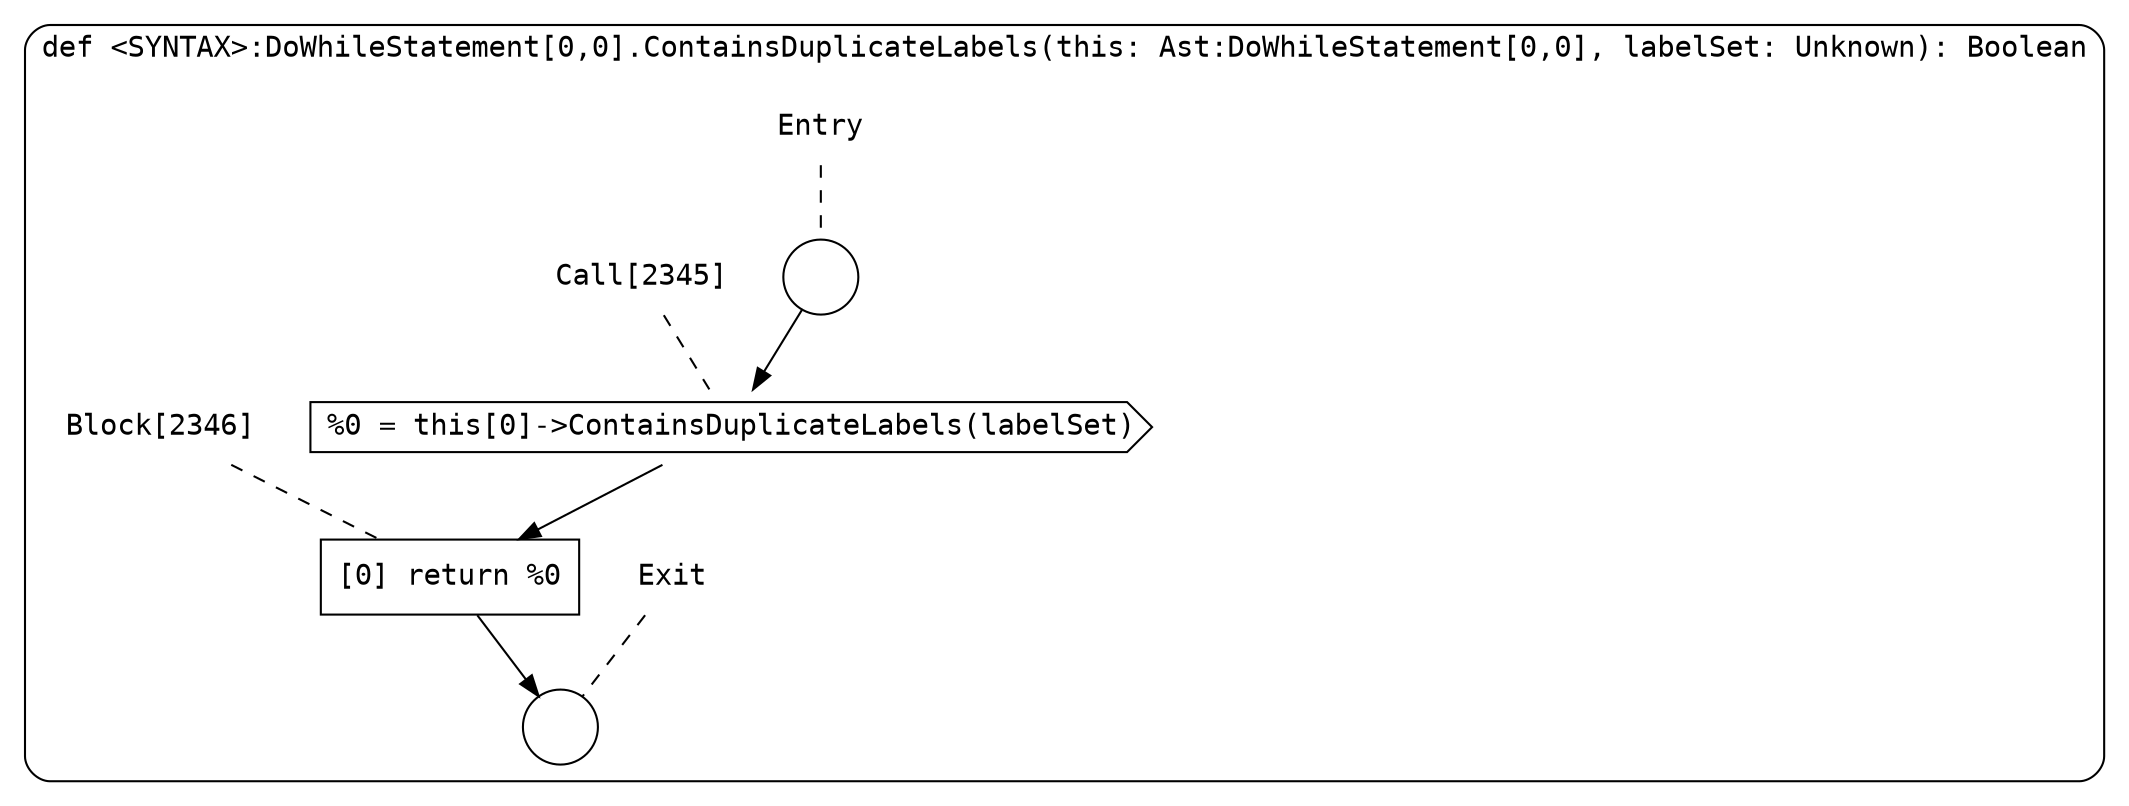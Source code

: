 digraph {
  graph [fontname = "Consolas"]
  node [fontname = "Consolas"]
  edge [fontname = "Consolas"]
  subgraph cluster490 {
    label = "def <SYNTAX>:DoWhileStatement[0,0].ContainsDuplicateLabels(this: Ast:DoWhileStatement[0,0], labelSet: Unknown): Boolean"
    style = rounded
    cluster490_entry_name [shape=none, label=<<font color="black">Entry</font>>]
    cluster490_entry_name -> cluster490_entry [arrowhead=none, color="black", style=dashed]
    cluster490_entry [shape=circle label=" " color="black" fillcolor="white" style=filled]
    cluster490_entry -> node2345 [color="black"]
    cluster490_exit_name [shape=none, label=<<font color="black">Exit</font>>]
    cluster490_exit_name -> cluster490_exit [arrowhead=none, color="black", style=dashed]
    cluster490_exit [shape=circle label=" " color="black" fillcolor="white" style=filled]
    node2345_name [shape=none, label=<<font color="black">Call[2345]</font>>]
    node2345_name -> node2345 [arrowhead=none, color="black", style=dashed]
    node2345 [shape=cds, label=<<font color="black">%0 = this[0]-&gt;ContainsDuplicateLabels(labelSet)</font>> color="black" fillcolor="white", style=filled]
    node2345 -> node2346 [color="black"]
    node2346_name [shape=none, label=<<font color="black">Block[2346]</font>>]
    node2346_name -> node2346 [arrowhead=none, color="black", style=dashed]
    node2346 [shape=box, label=<<font color="black">[0] return %0<BR ALIGN="LEFT"/></font>> color="black" fillcolor="white", style=filled]
    node2346 -> cluster490_exit [color="black"]
  }
}